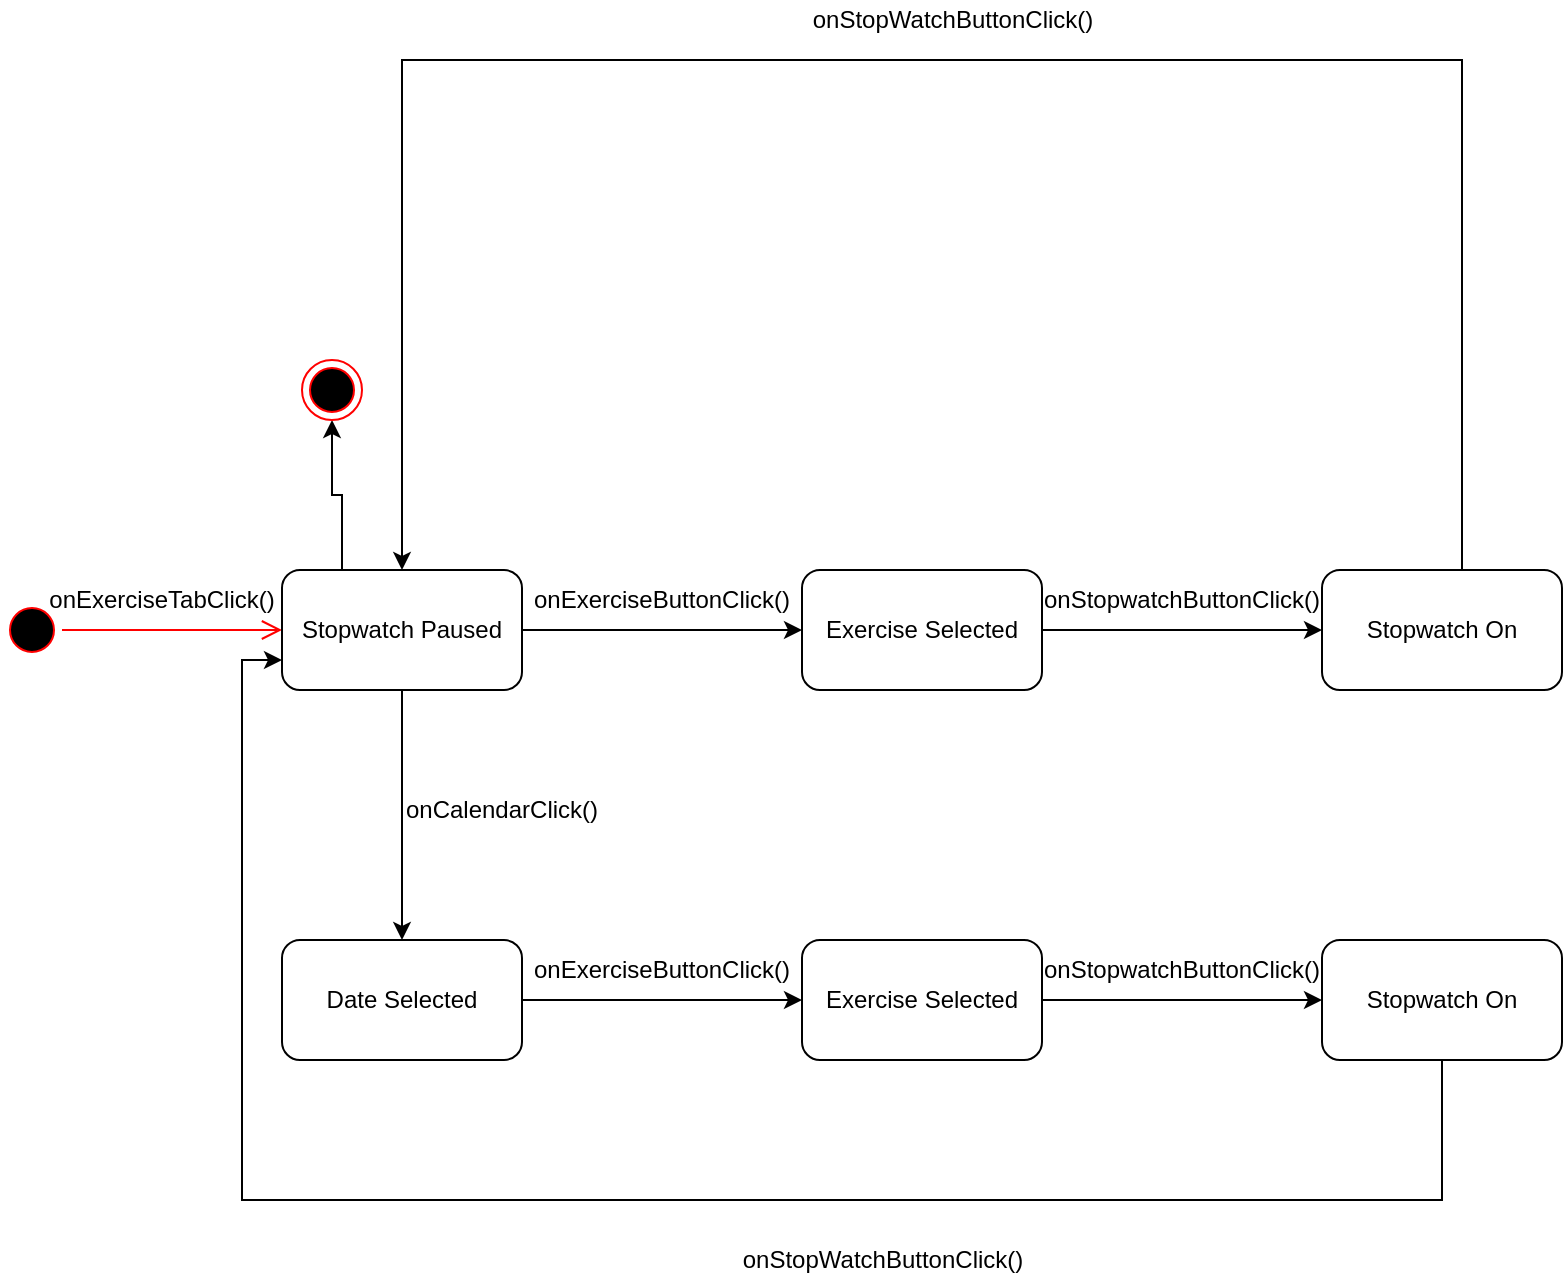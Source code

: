 <mxfile version="16.0.0" type="github">
  <diagram id="9ZfrWXQ-zo-7EMHKX_rf" name="Page-1">
    <mxGraphModel dx="1038" dy="536" grid="1" gridSize="10" guides="1" tooltips="1" connect="1" arrows="1" fold="1" page="1" pageScale="1" pageWidth="850" pageHeight="1100" math="0" shadow="0">
      <root>
        <mxCell id="0" />
        <mxCell id="1" parent="0" />
        <mxCell id="Fc1_IcPx7h7VtZE7fbSr-1" value="" style="ellipse;html=1;shape=startState;fillColor=#000000;strokeColor=#ff0000;" parent="1" vertex="1">
          <mxGeometry y="440" width="30" height="30" as="geometry" />
        </mxCell>
        <mxCell id="Fc1_IcPx7h7VtZE7fbSr-2" value="" style="edgeStyle=orthogonalEdgeStyle;html=1;verticalAlign=bottom;endArrow=open;endSize=8;strokeColor=#ff0000;rounded=0;entryX=0;entryY=0.5;entryDx=0;entryDy=0;" parent="1" source="Fc1_IcPx7h7VtZE7fbSr-1" target="Fc1_IcPx7h7VtZE7fbSr-3" edge="1">
          <mxGeometry relative="1" as="geometry">
            <mxPoint x="90" y="455" as="targetPoint" />
          </mxGeometry>
        </mxCell>
        <mxCell id="Fc1_IcPx7h7VtZE7fbSr-5" style="edgeStyle=orthogonalEdgeStyle;rounded=0;orthogonalLoop=1;jettySize=auto;html=1;" parent="1" source="Fc1_IcPx7h7VtZE7fbSr-3" edge="1">
          <mxGeometry relative="1" as="geometry">
            <mxPoint x="400" y="455" as="targetPoint" />
          </mxGeometry>
        </mxCell>
        <mxCell id="Fc1_IcPx7h7VtZE7fbSr-6" style="edgeStyle=orthogonalEdgeStyle;rounded=0;orthogonalLoop=1;jettySize=auto;html=1;entryX=0.5;entryY=0;entryDx=0;entryDy=0;" parent="1" source="Fc1_IcPx7h7VtZE7fbSr-3" target="Fc1_IcPx7h7VtZE7fbSr-8" edge="1">
          <mxGeometry relative="1" as="geometry">
            <mxPoint x="200" y="640" as="targetPoint" />
          </mxGeometry>
        </mxCell>
        <mxCell id="KzmjhRW2WY2DTThj0KtT-3" style="edgeStyle=orthogonalEdgeStyle;rounded=0;orthogonalLoop=1;jettySize=auto;html=1;exitX=0.25;exitY=0;exitDx=0;exitDy=0;" parent="1" source="Fc1_IcPx7h7VtZE7fbSr-3" target="KzmjhRW2WY2DTThj0KtT-1" edge="1">
          <mxGeometry relative="1" as="geometry" />
        </mxCell>
        <mxCell id="Fc1_IcPx7h7VtZE7fbSr-3" value="Stopwatch Paused" style="rounded=1;whiteSpace=wrap;html=1;" parent="1" vertex="1">
          <mxGeometry x="140" y="425" width="120" height="60" as="geometry" />
        </mxCell>
        <mxCell id="Fc1_IcPx7h7VtZE7fbSr-4" value="onExerciseTabClick()" style="text;html=1;strokeColor=none;fillColor=none;align=center;verticalAlign=middle;whiteSpace=wrap;rounded=0;" parent="1" vertex="1">
          <mxGeometry x="50" y="425" width="60" height="30" as="geometry" />
        </mxCell>
        <mxCell id="Fc1_IcPx7h7VtZE7fbSr-7" value="onCalendarClick()" style="text;html=1;strokeColor=none;fillColor=none;align=center;verticalAlign=middle;whiteSpace=wrap;rounded=0;" parent="1" vertex="1">
          <mxGeometry x="220" y="530" width="60" height="30" as="geometry" />
        </mxCell>
        <mxCell id="Fc1_IcPx7h7VtZE7fbSr-10" style="edgeStyle=orthogonalEdgeStyle;rounded=0;orthogonalLoop=1;jettySize=auto;html=1;entryX=0;entryY=0.5;entryDx=0;entryDy=0;" parent="1" source="Fc1_IcPx7h7VtZE7fbSr-8" target="Fc1_IcPx7h7VtZE7fbSr-16" edge="1">
          <mxGeometry relative="1" as="geometry">
            <mxPoint x="360" y="640" as="targetPoint" />
          </mxGeometry>
        </mxCell>
        <mxCell id="Fc1_IcPx7h7VtZE7fbSr-8" value="Date Selected" style="rounded=1;whiteSpace=wrap;html=1;" parent="1" vertex="1">
          <mxGeometry x="140" y="610" width="120" height="60" as="geometry" />
        </mxCell>
        <mxCell id="Fc1_IcPx7h7VtZE7fbSr-11" value="onExerciseButtonClick()" style="text;html=1;strokeColor=none;fillColor=none;align=center;verticalAlign=middle;whiteSpace=wrap;rounded=0;" parent="1" vertex="1">
          <mxGeometry x="300" y="425" width="60" height="30" as="geometry" />
        </mxCell>
        <mxCell id="Fc1_IcPx7h7VtZE7fbSr-13" style="edgeStyle=orthogonalEdgeStyle;rounded=0;orthogonalLoop=1;jettySize=auto;html=1;" parent="1" source="Fc1_IcPx7h7VtZE7fbSr-12" edge="1">
          <mxGeometry relative="1" as="geometry">
            <mxPoint x="660" y="455" as="targetPoint" />
          </mxGeometry>
        </mxCell>
        <mxCell id="Fc1_IcPx7h7VtZE7fbSr-12" value="Exercise Selected" style="rounded=1;whiteSpace=wrap;html=1;" parent="1" vertex="1">
          <mxGeometry x="400" y="425" width="120" height="60" as="geometry" />
        </mxCell>
        <mxCell id="Fc1_IcPx7h7VtZE7fbSr-14" value="onStopwatchButtonClick()" style="text;html=1;strokeColor=none;fillColor=none;align=center;verticalAlign=middle;whiteSpace=wrap;rounded=0;" parent="1" vertex="1">
          <mxGeometry x="560" y="425" width="60" height="30" as="geometry" />
        </mxCell>
        <mxCell id="Fc1_IcPx7h7VtZE7fbSr-21" style="edgeStyle=orthogonalEdgeStyle;rounded=0;orthogonalLoop=1;jettySize=auto;html=1;entryX=0.5;entryY=0;entryDx=0;entryDy=0;" parent="1" source="Fc1_IcPx7h7VtZE7fbSr-15" target="Fc1_IcPx7h7VtZE7fbSr-3" edge="1">
          <mxGeometry relative="1" as="geometry">
            <mxPoint x="640" y="170" as="targetPoint" />
            <Array as="points">
              <mxPoint x="730" y="170" />
              <mxPoint x="200" y="170" />
            </Array>
          </mxGeometry>
        </mxCell>
        <mxCell id="Fc1_IcPx7h7VtZE7fbSr-15" value="Stopwatch On" style="rounded=1;whiteSpace=wrap;html=1;" parent="1" vertex="1">
          <mxGeometry x="660" y="425" width="120" height="60" as="geometry" />
        </mxCell>
        <mxCell id="Fc1_IcPx7h7VtZE7fbSr-16" value="Exercise Selected" style="rounded=1;whiteSpace=wrap;html=1;" parent="1" vertex="1">
          <mxGeometry x="400" y="610" width="120" height="60" as="geometry" />
        </mxCell>
        <mxCell id="Fc1_IcPx7h7VtZE7fbSr-17" value="onExerciseButtonClick()" style="text;html=1;strokeColor=none;fillColor=none;align=center;verticalAlign=middle;whiteSpace=wrap;rounded=0;" parent="1" vertex="1">
          <mxGeometry x="300" y="610" width="60" height="30" as="geometry" />
        </mxCell>
        <mxCell id="Fc1_IcPx7h7VtZE7fbSr-18" style="edgeStyle=orthogonalEdgeStyle;rounded=0;orthogonalLoop=1;jettySize=auto;html=1;" parent="1" edge="1">
          <mxGeometry relative="1" as="geometry">
            <mxPoint x="660" y="640" as="targetPoint" />
            <mxPoint x="520" y="640" as="sourcePoint" />
          </mxGeometry>
        </mxCell>
        <mxCell id="Fc1_IcPx7h7VtZE7fbSr-19" value="onStopwatchButtonClick()" style="text;html=1;strokeColor=none;fillColor=none;align=center;verticalAlign=middle;whiteSpace=wrap;rounded=0;" parent="1" vertex="1">
          <mxGeometry x="560" y="610" width="60" height="30" as="geometry" />
        </mxCell>
        <mxCell id="Fc1_IcPx7h7VtZE7fbSr-26" style="edgeStyle=orthogonalEdgeStyle;rounded=0;orthogonalLoop=1;jettySize=auto;html=1;entryX=0;entryY=0.75;entryDx=0;entryDy=0;" parent="1" source="Fc1_IcPx7h7VtZE7fbSr-20" target="Fc1_IcPx7h7VtZE7fbSr-3" edge="1">
          <mxGeometry relative="1" as="geometry">
            <Array as="points">
              <mxPoint x="720" y="740" />
              <mxPoint x="120" y="740" />
              <mxPoint x="120" y="470" />
            </Array>
          </mxGeometry>
        </mxCell>
        <mxCell id="Fc1_IcPx7h7VtZE7fbSr-20" value="Stopwatch On" style="rounded=1;whiteSpace=wrap;html=1;" parent="1" vertex="1">
          <mxGeometry x="660" y="610" width="120" height="60" as="geometry" />
        </mxCell>
        <mxCell id="Fc1_IcPx7h7VtZE7fbSr-25" value="onStopWatchButtonClick()" style="text;html=1;align=center;verticalAlign=middle;resizable=0;points=[];autosize=1;strokeColor=none;fillColor=none;" parent="1" vertex="1">
          <mxGeometry x="395" y="140" width="160" height="20" as="geometry" />
        </mxCell>
        <mxCell id="Fc1_IcPx7h7VtZE7fbSr-27" value="onStopWatchButtonClick()" style="text;html=1;align=center;verticalAlign=middle;resizable=0;points=[];autosize=1;strokeColor=none;fillColor=none;" parent="1" vertex="1">
          <mxGeometry x="360" y="760" width="160" height="20" as="geometry" />
        </mxCell>
        <mxCell id="KzmjhRW2WY2DTThj0KtT-1" value="" style="ellipse;html=1;shape=endState;fillColor=#000000;strokeColor=#ff0000;" parent="1" vertex="1">
          <mxGeometry x="150" y="320" width="30" height="30" as="geometry" />
        </mxCell>
      </root>
    </mxGraphModel>
  </diagram>
</mxfile>
